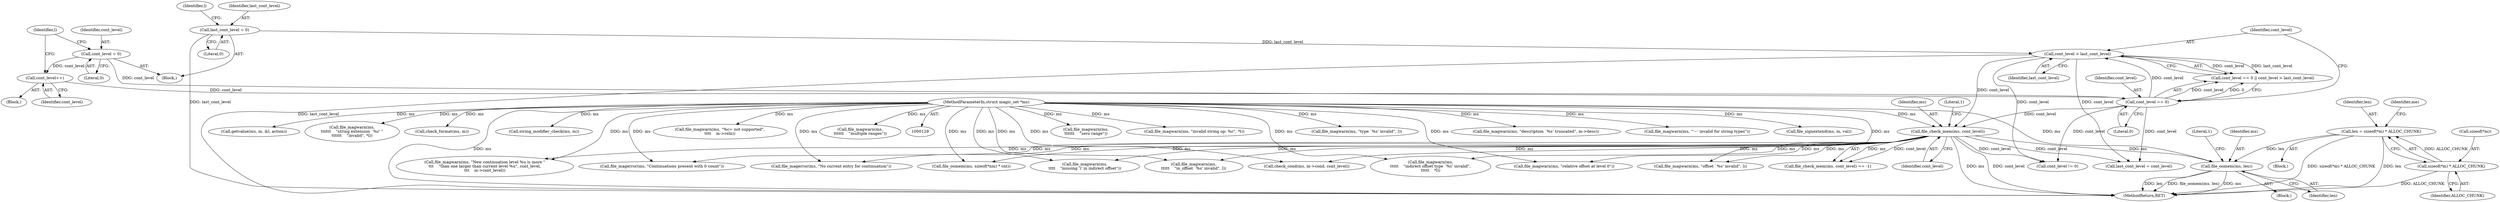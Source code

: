 digraph "0_file_4a284c89d6ef11aca34da65da7d673050a5ea320@pointer" {
"1000335" [label="(Call,file_oomem(ms, len))"];
"1000173" [label="(Call,file_check_mem(ms, cont_level))"];
"1000130" [label="(MethodParameterIn,struct magic_set *ms)"];
"1000168" [label="(Call,cont_level > last_cont_level)"];
"1000165" [label="(Call,cont_level == 0)"];
"1000150" [label="(Call,cont_level = 0)"];
"1000161" [label="(Call,cont_level++)"];
"1000137" [label="(Call,last_cont_level = 0)"];
"1000319" [label="(Call,len = sizeof(*m) * ALLOC_CHUNK)"];
"1000321" [label="(Call,sizeof(*m) * ALLOC_CHUNK)"];
"1000334" [label="(Block,)"];
"1000603" [label="(Call,file_magwarn(ms,\n\t\t\t\t\t    \"indirect offset type `%c' invalid\",\n\t\t\t\t\t    *l))"];
"1000335" [label="(Call,file_oomem(ms, len))"];
"1000457" [label="(Call,file_magwarn(ms, \"relative offset at level 0\"))"];
"1000322" [label="(Call,sizeof(*m))"];
"1000481" [label="(Call,file_magwarn(ms, \"offset `%s' invalid\", l))"];
"1000130" [label="(MethodParameterIn,struct magic_set *ms)"];
"1000175" [label="(Identifier,cont_level)"];
"1000170" [label="(Identifier,last_cont_level)"];
"1000336" [label="(Identifier,ms)"];
"1000161" [label="(Call,cont_level++)"];
"1000158" [label="(Block,)"];
"1001534" [label="(MethodReturn,RET)"];
"1000139" [label="(Literal,0)"];
"1000321" [label="(Call,sizeof(*m) * ALLOC_CHUNK)"];
"1000165" [label="(Call,cont_level == 0)"];
"1001044" [label="(Call,file_magwarn(ms,\n\t\t\t\t\t\t    \"zero range\"))"];
"1000317" [label="(Block,)"];
"1000169" [label="(Identifier,cont_level)"];
"1000325" [label="(Identifier,ALLOC_CHUNK)"];
"1001273" [label="(Call,file_magwarn(ms, \"invalid string op: %c\", *t))"];
"1000268" [label="(Call,file_oomem(ms, sizeof(*nm) * cnt))"];
"1000320" [label="(Identifier,len)"];
"1000874" [label="(Call,file_magwarn(ms, \"type `%s' invalid\", l))"];
"1000692" [label="(Call,file_magwarn(ms,\n\t\t\t\t\t    \"in_offset `%s' invalid\", l))"];
"1000172" [label="(Call,file_check_mem(ms, cont_level) == -1)"];
"1001495" [label="(Call,file_magwarn(ms, \"description `%s' truncated\", m->desc))"];
"1000162" [label="(Identifier,cont_level)"];
"1000910" [label="(Call,file_magwarn(ms, \"'~' invalid for string types\"))"];
"1000973" [label="(Call,file_signextend(ms, m, val))"];
"1000167" [label="(Literal,0)"];
"1000156" [label="(Identifier,l)"];
"1001398" [label="(Call,getvalue(ms, m, &l, action))"];
"1000173" [label="(Call,file_check_mem(ms, cont_level))"];
"1000144" [label="(Identifier,l)"];
"1001231" [label="(Call,file_magwarn(ms,\n\t\t\t\t\t\t    \"string extension `%c' \"\n\t\t\t\t\t\t    \"invalid\", *l))"];
"1001510" [label="(Call,check_format(ms, m))"];
"1000185" [label="(Call,cont_level != 0)"];
"1000174" [label="(Identifier,ms)"];
"1000150" [label="(Call,cont_level = 0)"];
"1000242" [label="(Call,file_magwarn(ms, \"New continuation level %u is more \"\n\t\t\t    \"than one larger than current level %u\", cont_level,\n\t\t\t    m->cont_level))"];
"1001257" [label="(Call,string_modifier_check(ms, m))"];
"1000168" [label="(Call,cont_level > last_cont_level)"];
"1000181" [label="(Call,last_cont_level = cont_level)"];
"1000166" [label="(Identifier,cont_level)"];
"1000135" [label="(Block,)"];
"1000340" [label="(Literal,1)"];
"1000209" [label="(Call,file_magerror(ms, \"Continuations present with 0 count\"))"];
"1000196" [label="(Call,file_magerror(ms, \"No current entry for continuation\"))"];
"1000723" [label="(Call,file_magwarn(ms,\n\t\t\t\t    \"missing ')' in indirect offset\"))"];
"1000329" [label="(Identifier,me)"];
"1000319" [label="(Call,len = sizeof(*m) * ALLOC_CHUNK)"];
"1000177" [label="(Literal,1)"];
"1000152" [label="(Literal,0)"];
"1000138" [label="(Identifier,last_cont_level)"];
"1000164" [label="(Call,cont_level == 0 || cont_level > last_cont_level)"];
"1001309" [label="(Call,file_magwarn(ms, \"%c= not supported\",\n\t\t\t\t    m->reln))"];
"1000737" [label="(Call,check_cond(ms, m->cond, cont_level))"];
"1000137" [label="(Call,last_cont_level = 0)"];
"1000337" [label="(Identifier,len)"];
"1000151" [label="(Identifier,cont_level)"];
"1001021" [label="(Call,file_magwarn(ms,\n\t\t\t\t\t\t    \"multiple ranges\"))"];
"1000335" -> "1000334"  [label="AST: "];
"1000335" -> "1000337"  [label="CFG: "];
"1000336" -> "1000335"  [label="AST: "];
"1000337" -> "1000335"  [label="AST: "];
"1000340" -> "1000335"  [label="CFG: "];
"1000335" -> "1001534"  [label="DDG: ms"];
"1000335" -> "1001534"  [label="DDG: len"];
"1000335" -> "1001534"  [label="DDG: file_oomem(ms, len)"];
"1000173" -> "1000335"  [label="DDG: ms"];
"1000130" -> "1000335"  [label="DDG: ms"];
"1000319" -> "1000335"  [label="DDG: len"];
"1000173" -> "1000172"  [label="AST: "];
"1000173" -> "1000175"  [label="CFG: "];
"1000174" -> "1000173"  [label="AST: "];
"1000175" -> "1000173"  [label="AST: "];
"1000177" -> "1000173"  [label="CFG: "];
"1000173" -> "1001534"  [label="DDG: ms"];
"1000173" -> "1001534"  [label="DDG: cont_level"];
"1000173" -> "1000172"  [label="DDG: ms"];
"1000173" -> "1000172"  [label="DDG: cont_level"];
"1000130" -> "1000173"  [label="DDG: ms"];
"1000168" -> "1000173"  [label="DDG: cont_level"];
"1000165" -> "1000173"  [label="DDG: cont_level"];
"1000173" -> "1000181"  [label="DDG: cont_level"];
"1000173" -> "1000185"  [label="DDG: cont_level"];
"1000173" -> "1000196"  [label="DDG: ms"];
"1000173" -> "1000209"  [label="DDG: ms"];
"1000173" -> "1000242"  [label="DDG: ms"];
"1000173" -> "1000268"  [label="DDG: ms"];
"1000173" -> "1000457"  [label="DDG: ms"];
"1000173" -> "1000481"  [label="DDG: ms"];
"1000173" -> "1000603"  [label="DDG: ms"];
"1000173" -> "1000692"  [label="DDG: ms"];
"1000173" -> "1000723"  [label="DDG: ms"];
"1000173" -> "1000737"  [label="DDG: ms"];
"1000130" -> "1000129"  [label="AST: "];
"1000130" -> "1001534"  [label="DDG: ms"];
"1000130" -> "1000196"  [label="DDG: ms"];
"1000130" -> "1000209"  [label="DDG: ms"];
"1000130" -> "1000242"  [label="DDG: ms"];
"1000130" -> "1000268"  [label="DDG: ms"];
"1000130" -> "1000457"  [label="DDG: ms"];
"1000130" -> "1000481"  [label="DDG: ms"];
"1000130" -> "1000603"  [label="DDG: ms"];
"1000130" -> "1000692"  [label="DDG: ms"];
"1000130" -> "1000723"  [label="DDG: ms"];
"1000130" -> "1000737"  [label="DDG: ms"];
"1000130" -> "1000874"  [label="DDG: ms"];
"1000130" -> "1000910"  [label="DDG: ms"];
"1000130" -> "1000973"  [label="DDG: ms"];
"1000130" -> "1001021"  [label="DDG: ms"];
"1000130" -> "1001044"  [label="DDG: ms"];
"1000130" -> "1001231"  [label="DDG: ms"];
"1000130" -> "1001257"  [label="DDG: ms"];
"1000130" -> "1001273"  [label="DDG: ms"];
"1000130" -> "1001309"  [label="DDG: ms"];
"1000130" -> "1001398"  [label="DDG: ms"];
"1000130" -> "1001495"  [label="DDG: ms"];
"1000130" -> "1001510"  [label="DDG: ms"];
"1000168" -> "1000164"  [label="AST: "];
"1000168" -> "1000170"  [label="CFG: "];
"1000169" -> "1000168"  [label="AST: "];
"1000170" -> "1000168"  [label="AST: "];
"1000164" -> "1000168"  [label="CFG: "];
"1000168" -> "1001534"  [label="DDG: last_cont_level"];
"1000168" -> "1000164"  [label="DDG: cont_level"];
"1000168" -> "1000164"  [label="DDG: last_cont_level"];
"1000165" -> "1000168"  [label="DDG: cont_level"];
"1000137" -> "1000168"  [label="DDG: last_cont_level"];
"1000168" -> "1000181"  [label="DDG: cont_level"];
"1000168" -> "1000185"  [label="DDG: cont_level"];
"1000165" -> "1000164"  [label="AST: "];
"1000165" -> "1000167"  [label="CFG: "];
"1000166" -> "1000165"  [label="AST: "];
"1000167" -> "1000165"  [label="AST: "];
"1000169" -> "1000165"  [label="CFG: "];
"1000164" -> "1000165"  [label="CFG: "];
"1000165" -> "1000164"  [label="DDG: cont_level"];
"1000165" -> "1000164"  [label="DDG: 0"];
"1000150" -> "1000165"  [label="DDG: cont_level"];
"1000161" -> "1000165"  [label="DDG: cont_level"];
"1000165" -> "1000181"  [label="DDG: cont_level"];
"1000165" -> "1000185"  [label="DDG: cont_level"];
"1000150" -> "1000135"  [label="AST: "];
"1000150" -> "1000152"  [label="CFG: "];
"1000151" -> "1000150"  [label="AST: "];
"1000152" -> "1000150"  [label="AST: "];
"1000156" -> "1000150"  [label="CFG: "];
"1000150" -> "1000161"  [label="DDG: cont_level"];
"1000161" -> "1000158"  [label="AST: "];
"1000161" -> "1000162"  [label="CFG: "];
"1000162" -> "1000161"  [label="AST: "];
"1000156" -> "1000161"  [label="CFG: "];
"1000137" -> "1000135"  [label="AST: "];
"1000137" -> "1000139"  [label="CFG: "];
"1000138" -> "1000137"  [label="AST: "];
"1000139" -> "1000137"  [label="AST: "];
"1000144" -> "1000137"  [label="CFG: "];
"1000137" -> "1001534"  [label="DDG: last_cont_level"];
"1000319" -> "1000317"  [label="AST: "];
"1000319" -> "1000321"  [label="CFG: "];
"1000320" -> "1000319"  [label="AST: "];
"1000321" -> "1000319"  [label="AST: "];
"1000329" -> "1000319"  [label="CFG: "];
"1000319" -> "1001534"  [label="DDG: sizeof(*m) * ALLOC_CHUNK"];
"1000319" -> "1001534"  [label="DDG: len"];
"1000321" -> "1000319"  [label="DDG: ALLOC_CHUNK"];
"1000321" -> "1000325"  [label="CFG: "];
"1000322" -> "1000321"  [label="AST: "];
"1000325" -> "1000321"  [label="AST: "];
"1000321" -> "1001534"  [label="DDG: ALLOC_CHUNK"];
}
